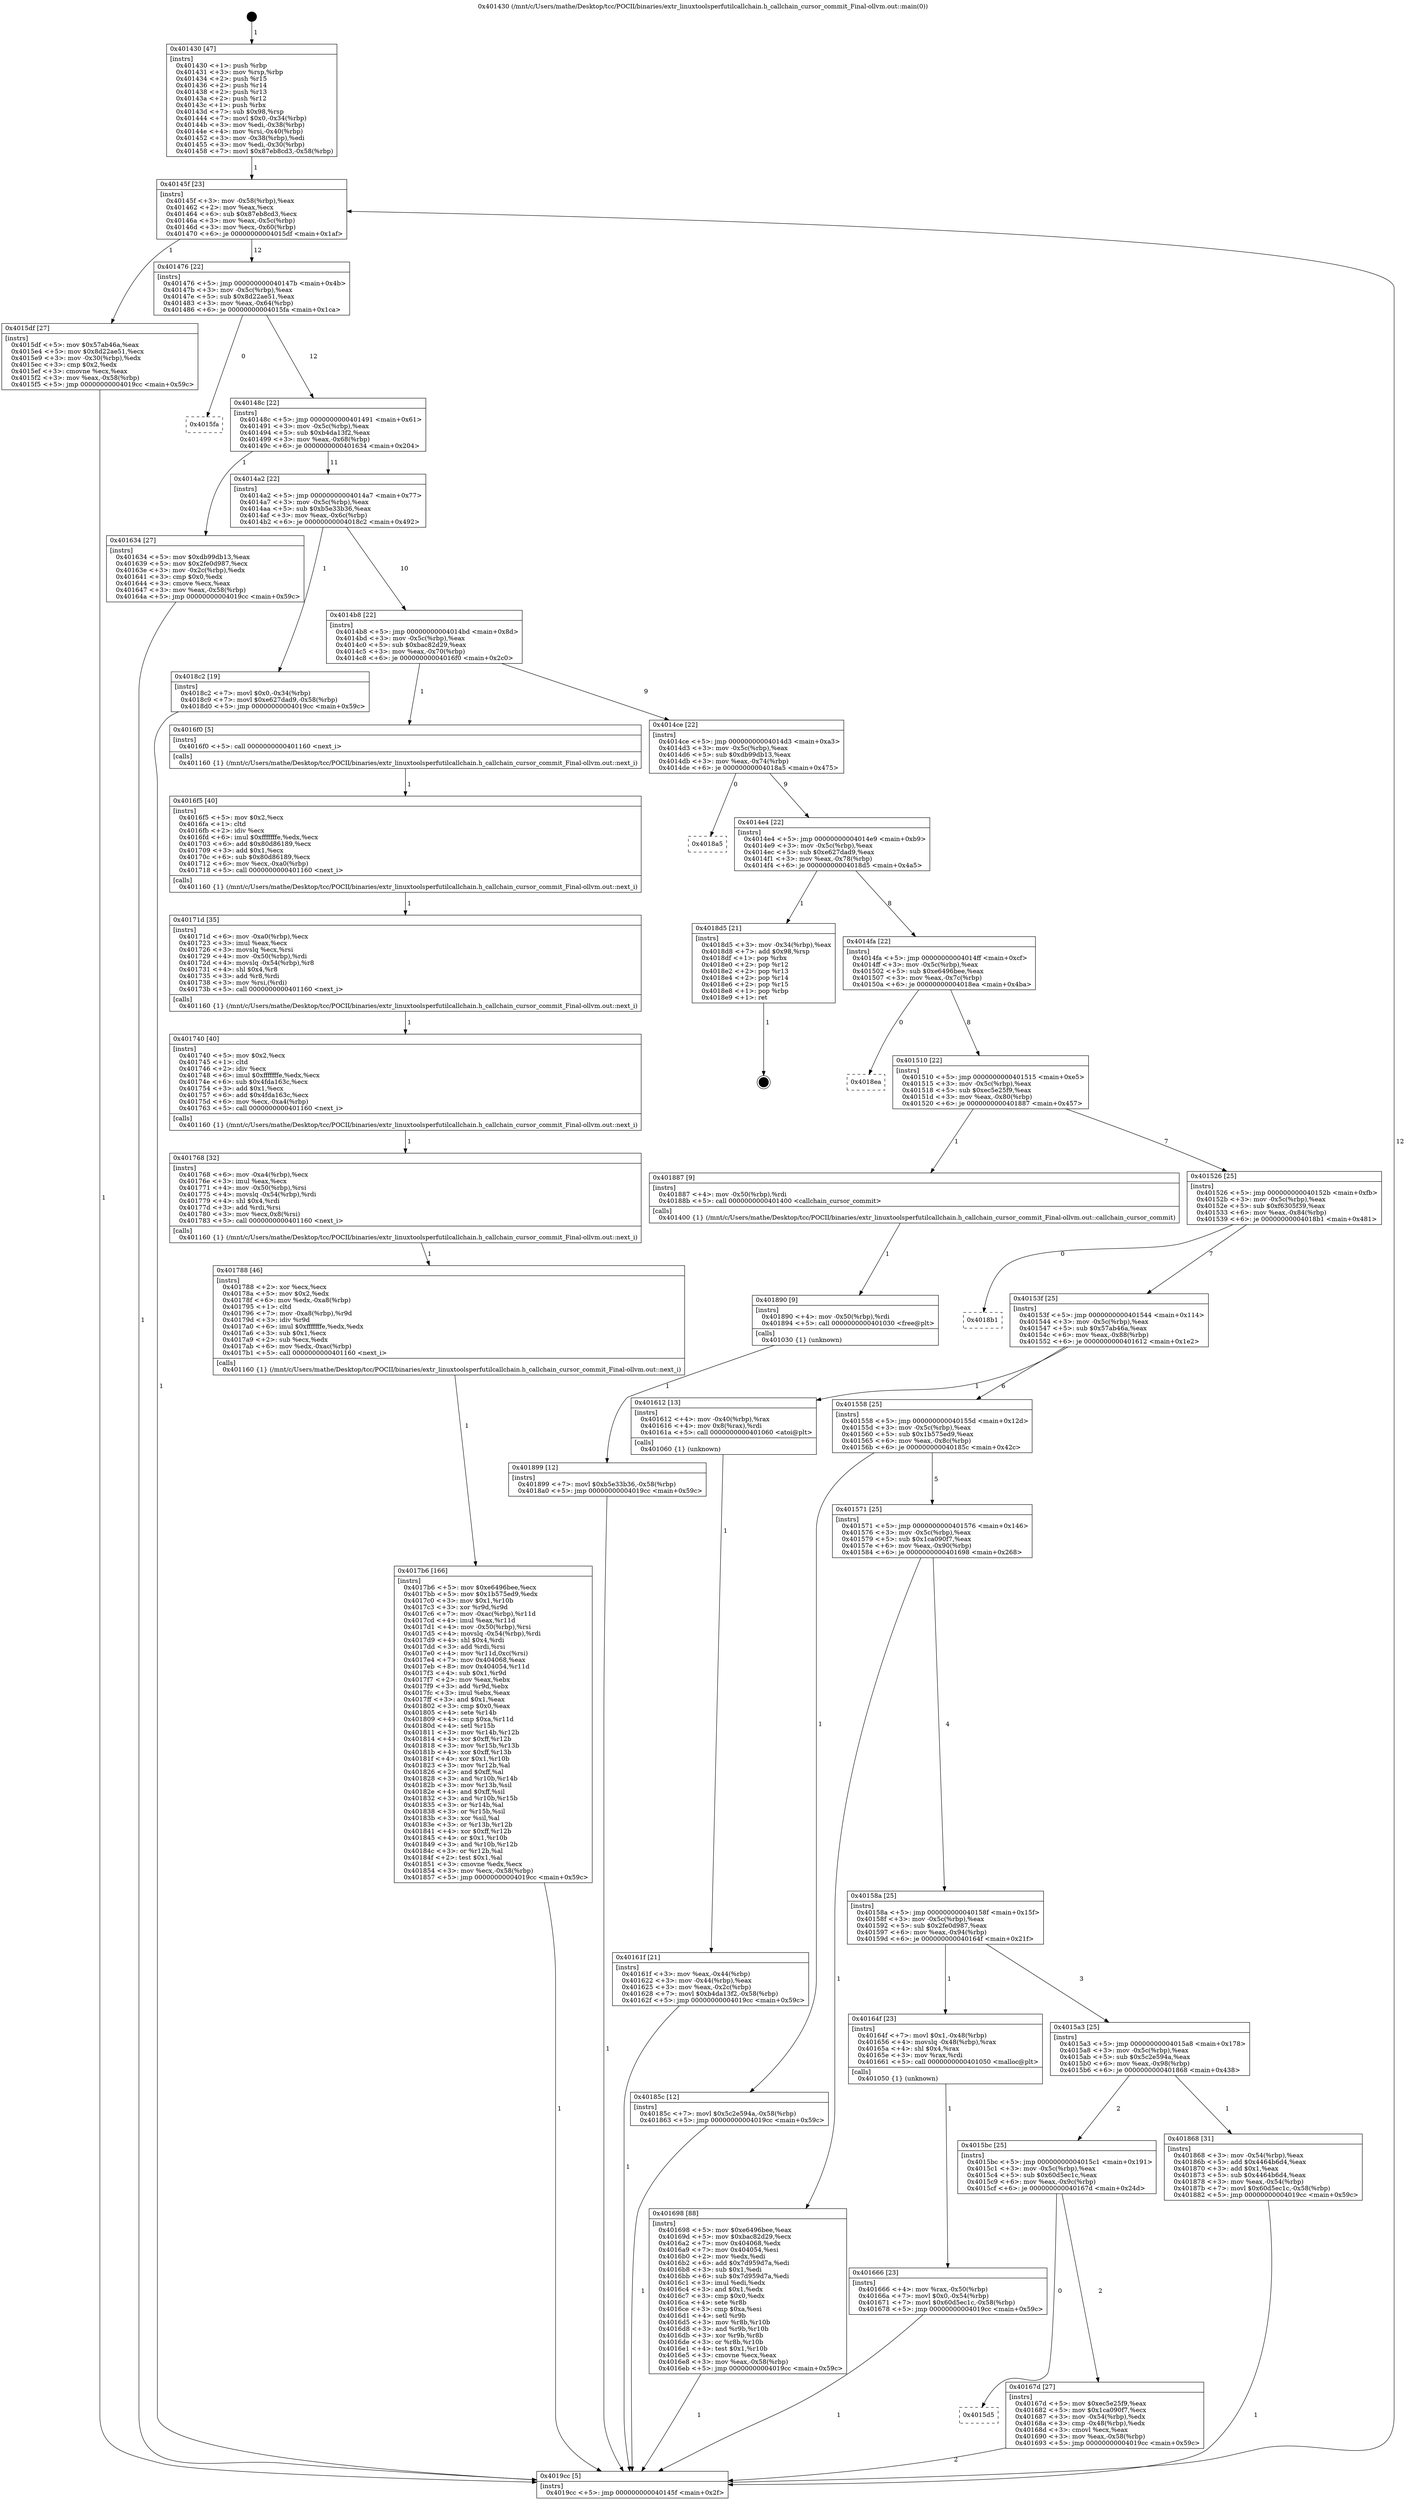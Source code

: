 digraph "0x401430" {
  label = "0x401430 (/mnt/c/Users/mathe/Desktop/tcc/POCII/binaries/extr_linuxtoolsperfutilcallchain.h_callchain_cursor_commit_Final-ollvm.out::main(0))"
  labelloc = "t"
  node[shape=record]

  Entry [label="",width=0.3,height=0.3,shape=circle,fillcolor=black,style=filled]
  "0x40145f" [label="{
     0x40145f [23]\l
     | [instrs]\l
     &nbsp;&nbsp;0x40145f \<+3\>: mov -0x58(%rbp),%eax\l
     &nbsp;&nbsp;0x401462 \<+2\>: mov %eax,%ecx\l
     &nbsp;&nbsp;0x401464 \<+6\>: sub $0x87eb8cd3,%ecx\l
     &nbsp;&nbsp;0x40146a \<+3\>: mov %eax,-0x5c(%rbp)\l
     &nbsp;&nbsp;0x40146d \<+3\>: mov %ecx,-0x60(%rbp)\l
     &nbsp;&nbsp;0x401470 \<+6\>: je 00000000004015df \<main+0x1af\>\l
  }"]
  "0x4015df" [label="{
     0x4015df [27]\l
     | [instrs]\l
     &nbsp;&nbsp;0x4015df \<+5\>: mov $0x57ab46a,%eax\l
     &nbsp;&nbsp;0x4015e4 \<+5\>: mov $0x8d22ae51,%ecx\l
     &nbsp;&nbsp;0x4015e9 \<+3\>: mov -0x30(%rbp),%edx\l
     &nbsp;&nbsp;0x4015ec \<+3\>: cmp $0x2,%edx\l
     &nbsp;&nbsp;0x4015ef \<+3\>: cmovne %ecx,%eax\l
     &nbsp;&nbsp;0x4015f2 \<+3\>: mov %eax,-0x58(%rbp)\l
     &nbsp;&nbsp;0x4015f5 \<+5\>: jmp 00000000004019cc \<main+0x59c\>\l
  }"]
  "0x401476" [label="{
     0x401476 [22]\l
     | [instrs]\l
     &nbsp;&nbsp;0x401476 \<+5\>: jmp 000000000040147b \<main+0x4b\>\l
     &nbsp;&nbsp;0x40147b \<+3\>: mov -0x5c(%rbp),%eax\l
     &nbsp;&nbsp;0x40147e \<+5\>: sub $0x8d22ae51,%eax\l
     &nbsp;&nbsp;0x401483 \<+3\>: mov %eax,-0x64(%rbp)\l
     &nbsp;&nbsp;0x401486 \<+6\>: je 00000000004015fa \<main+0x1ca\>\l
  }"]
  "0x4019cc" [label="{
     0x4019cc [5]\l
     | [instrs]\l
     &nbsp;&nbsp;0x4019cc \<+5\>: jmp 000000000040145f \<main+0x2f\>\l
  }"]
  "0x401430" [label="{
     0x401430 [47]\l
     | [instrs]\l
     &nbsp;&nbsp;0x401430 \<+1\>: push %rbp\l
     &nbsp;&nbsp;0x401431 \<+3\>: mov %rsp,%rbp\l
     &nbsp;&nbsp;0x401434 \<+2\>: push %r15\l
     &nbsp;&nbsp;0x401436 \<+2\>: push %r14\l
     &nbsp;&nbsp;0x401438 \<+2\>: push %r13\l
     &nbsp;&nbsp;0x40143a \<+2\>: push %r12\l
     &nbsp;&nbsp;0x40143c \<+1\>: push %rbx\l
     &nbsp;&nbsp;0x40143d \<+7\>: sub $0x98,%rsp\l
     &nbsp;&nbsp;0x401444 \<+7\>: movl $0x0,-0x34(%rbp)\l
     &nbsp;&nbsp;0x40144b \<+3\>: mov %edi,-0x38(%rbp)\l
     &nbsp;&nbsp;0x40144e \<+4\>: mov %rsi,-0x40(%rbp)\l
     &nbsp;&nbsp;0x401452 \<+3\>: mov -0x38(%rbp),%edi\l
     &nbsp;&nbsp;0x401455 \<+3\>: mov %edi,-0x30(%rbp)\l
     &nbsp;&nbsp;0x401458 \<+7\>: movl $0x87eb8cd3,-0x58(%rbp)\l
  }"]
  Exit [label="",width=0.3,height=0.3,shape=circle,fillcolor=black,style=filled,peripheries=2]
  "0x4015fa" [label="{
     0x4015fa\l
  }", style=dashed]
  "0x40148c" [label="{
     0x40148c [22]\l
     | [instrs]\l
     &nbsp;&nbsp;0x40148c \<+5\>: jmp 0000000000401491 \<main+0x61\>\l
     &nbsp;&nbsp;0x401491 \<+3\>: mov -0x5c(%rbp),%eax\l
     &nbsp;&nbsp;0x401494 \<+5\>: sub $0xb4da13f2,%eax\l
     &nbsp;&nbsp;0x401499 \<+3\>: mov %eax,-0x68(%rbp)\l
     &nbsp;&nbsp;0x40149c \<+6\>: je 0000000000401634 \<main+0x204\>\l
  }"]
  "0x401899" [label="{
     0x401899 [12]\l
     | [instrs]\l
     &nbsp;&nbsp;0x401899 \<+7\>: movl $0xb5e33b36,-0x58(%rbp)\l
     &nbsp;&nbsp;0x4018a0 \<+5\>: jmp 00000000004019cc \<main+0x59c\>\l
  }"]
  "0x401634" [label="{
     0x401634 [27]\l
     | [instrs]\l
     &nbsp;&nbsp;0x401634 \<+5\>: mov $0xdb99db13,%eax\l
     &nbsp;&nbsp;0x401639 \<+5\>: mov $0x2fe0d987,%ecx\l
     &nbsp;&nbsp;0x40163e \<+3\>: mov -0x2c(%rbp),%edx\l
     &nbsp;&nbsp;0x401641 \<+3\>: cmp $0x0,%edx\l
     &nbsp;&nbsp;0x401644 \<+3\>: cmove %ecx,%eax\l
     &nbsp;&nbsp;0x401647 \<+3\>: mov %eax,-0x58(%rbp)\l
     &nbsp;&nbsp;0x40164a \<+5\>: jmp 00000000004019cc \<main+0x59c\>\l
  }"]
  "0x4014a2" [label="{
     0x4014a2 [22]\l
     | [instrs]\l
     &nbsp;&nbsp;0x4014a2 \<+5\>: jmp 00000000004014a7 \<main+0x77\>\l
     &nbsp;&nbsp;0x4014a7 \<+3\>: mov -0x5c(%rbp),%eax\l
     &nbsp;&nbsp;0x4014aa \<+5\>: sub $0xb5e33b36,%eax\l
     &nbsp;&nbsp;0x4014af \<+3\>: mov %eax,-0x6c(%rbp)\l
     &nbsp;&nbsp;0x4014b2 \<+6\>: je 00000000004018c2 \<main+0x492\>\l
  }"]
  "0x401890" [label="{
     0x401890 [9]\l
     | [instrs]\l
     &nbsp;&nbsp;0x401890 \<+4\>: mov -0x50(%rbp),%rdi\l
     &nbsp;&nbsp;0x401894 \<+5\>: call 0000000000401030 \<free@plt\>\l
     | [calls]\l
     &nbsp;&nbsp;0x401030 \{1\} (unknown)\l
  }"]
  "0x4018c2" [label="{
     0x4018c2 [19]\l
     | [instrs]\l
     &nbsp;&nbsp;0x4018c2 \<+7\>: movl $0x0,-0x34(%rbp)\l
     &nbsp;&nbsp;0x4018c9 \<+7\>: movl $0xe627dad9,-0x58(%rbp)\l
     &nbsp;&nbsp;0x4018d0 \<+5\>: jmp 00000000004019cc \<main+0x59c\>\l
  }"]
  "0x4014b8" [label="{
     0x4014b8 [22]\l
     | [instrs]\l
     &nbsp;&nbsp;0x4014b8 \<+5\>: jmp 00000000004014bd \<main+0x8d\>\l
     &nbsp;&nbsp;0x4014bd \<+3\>: mov -0x5c(%rbp),%eax\l
     &nbsp;&nbsp;0x4014c0 \<+5\>: sub $0xbac82d29,%eax\l
     &nbsp;&nbsp;0x4014c5 \<+3\>: mov %eax,-0x70(%rbp)\l
     &nbsp;&nbsp;0x4014c8 \<+6\>: je 00000000004016f0 \<main+0x2c0\>\l
  }"]
  "0x4017b6" [label="{
     0x4017b6 [166]\l
     | [instrs]\l
     &nbsp;&nbsp;0x4017b6 \<+5\>: mov $0xe6496bee,%ecx\l
     &nbsp;&nbsp;0x4017bb \<+5\>: mov $0x1b575ed9,%edx\l
     &nbsp;&nbsp;0x4017c0 \<+3\>: mov $0x1,%r10b\l
     &nbsp;&nbsp;0x4017c3 \<+3\>: xor %r9d,%r9d\l
     &nbsp;&nbsp;0x4017c6 \<+7\>: mov -0xac(%rbp),%r11d\l
     &nbsp;&nbsp;0x4017cd \<+4\>: imul %eax,%r11d\l
     &nbsp;&nbsp;0x4017d1 \<+4\>: mov -0x50(%rbp),%rsi\l
     &nbsp;&nbsp;0x4017d5 \<+4\>: movslq -0x54(%rbp),%rdi\l
     &nbsp;&nbsp;0x4017d9 \<+4\>: shl $0x4,%rdi\l
     &nbsp;&nbsp;0x4017dd \<+3\>: add %rdi,%rsi\l
     &nbsp;&nbsp;0x4017e0 \<+4\>: mov %r11d,0xc(%rsi)\l
     &nbsp;&nbsp;0x4017e4 \<+7\>: mov 0x404068,%eax\l
     &nbsp;&nbsp;0x4017eb \<+8\>: mov 0x404054,%r11d\l
     &nbsp;&nbsp;0x4017f3 \<+4\>: sub $0x1,%r9d\l
     &nbsp;&nbsp;0x4017f7 \<+2\>: mov %eax,%ebx\l
     &nbsp;&nbsp;0x4017f9 \<+3\>: add %r9d,%ebx\l
     &nbsp;&nbsp;0x4017fc \<+3\>: imul %ebx,%eax\l
     &nbsp;&nbsp;0x4017ff \<+3\>: and $0x1,%eax\l
     &nbsp;&nbsp;0x401802 \<+3\>: cmp $0x0,%eax\l
     &nbsp;&nbsp;0x401805 \<+4\>: sete %r14b\l
     &nbsp;&nbsp;0x401809 \<+4\>: cmp $0xa,%r11d\l
     &nbsp;&nbsp;0x40180d \<+4\>: setl %r15b\l
     &nbsp;&nbsp;0x401811 \<+3\>: mov %r14b,%r12b\l
     &nbsp;&nbsp;0x401814 \<+4\>: xor $0xff,%r12b\l
     &nbsp;&nbsp;0x401818 \<+3\>: mov %r15b,%r13b\l
     &nbsp;&nbsp;0x40181b \<+4\>: xor $0xff,%r13b\l
     &nbsp;&nbsp;0x40181f \<+4\>: xor $0x1,%r10b\l
     &nbsp;&nbsp;0x401823 \<+3\>: mov %r12b,%al\l
     &nbsp;&nbsp;0x401826 \<+2\>: and $0xff,%al\l
     &nbsp;&nbsp;0x401828 \<+3\>: and %r10b,%r14b\l
     &nbsp;&nbsp;0x40182b \<+3\>: mov %r13b,%sil\l
     &nbsp;&nbsp;0x40182e \<+4\>: and $0xff,%sil\l
     &nbsp;&nbsp;0x401832 \<+3\>: and %r10b,%r15b\l
     &nbsp;&nbsp;0x401835 \<+3\>: or %r14b,%al\l
     &nbsp;&nbsp;0x401838 \<+3\>: or %r15b,%sil\l
     &nbsp;&nbsp;0x40183b \<+3\>: xor %sil,%al\l
     &nbsp;&nbsp;0x40183e \<+3\>: or %r13b,%r12b\l
     &nbsp;&nbsp;0x401841 \<+4\>: xor $0xff,%r12b\l
     &nbsp;&nbsp;0x401845 \<+4\>: or $0x1,%r10b\l
     &nbsp;&nbsp;0x401849 \<+3\>: and %r10b,%r12b\l
     &nbsp;&nbsp;0x40184c \<+3\>: or %r12b,%al\l
     &nbsp;&nbsp;0x40184f \<+2\>: test $0x1,%al\l
     &nbsp;&nbsp;0x401851 \<+3\>: cmovne %edx,%ecx\l
     &nbsp;&nbsp;0x401854 \<+3\>: mov %ecx,-0x58(%rbp)\l
     &nbsp;&nbsp;0x401857 \<+5\>: jmp 00000000004019cc \<main+0x59c\>\l
  }"]
  "0x4016f0" [label="{
     0x4016f0 [5]\l
     | [instrs]\l
     &nbsp;&nbsp;0x4016f0 \<+5\>: call 0000000000401160 \<next_i\>\l
     | [calls]\l
     &nbsp;&nbsp;0x401160 \{1\} (/mnt/c/Users/mathe/Desktop/tcc/POCII/binaries/extr_linuxtoolsperfutilcallchain.h_callchain_cursor_commit_Final-ollvm.out::next_i)\l
  }"]
  "0x4014ce" [label="{
     0x4014ce [22]\l
     | [instrs]\l
     &nbsp;&nbsp;0x4014ce \<+5\>: jmp 00000000004014d3 \<main+0xa3\>\l
     &nbsp;&nbsp;0x4014d3 \<+3\>: mov -0x5c(%rbp),%eax\l
     &nbsp;&nbsp;0x4014d6 \<+5\>: sub $0xdb99db13,%eax\l
     &nbsp;&nbsp;0x4014db \<+3\>: mov %eax,-0x74(%rbp)\l
     &nbsp;&nbsp;0x4014de \<+6\>: je 00000000004018a5 \<main+0x475\>\l
  }"]
  "0x401788" [label="{
     0x401788 [46]\l
     | [instrs]\l
     &nbsp;&nbsp;0x401788 \<+2\>: xor %ecx,%ecx\l
     &nbsp;&nbsp;0x40178a \<+5\>: mov $0x2,%edx\l
     &nbsp;&nbsp;0x40178f \<+6\>: mov %edx,-0xa8(%rbp)\l
     &nbsp;&nbsp;0x401795 \<+1\>: cltd\l
     &nbsp;&nbsp;0x401796 \<+7\>: mov -0xa8(%rbp),%r9d\l
     &nbsp;&nbsp;0x40179d \<+3\>: idiv %r9d\l
     &nbsp;&nbsp;0x4017a0 \<+6\>: imul $0xfffffffe,%edx,%edx\l
     &nbsp;&nbsp;0x4017a6 \<+3\>: sub $0x1,%ecx\l
     &nbsp;&nbsp;0x4017a9 \<+2\>: sub %ecx,%edx\l
     &nbsp;&nbsp;0x4017ab \<+6\>: mov %edx,-0xac(%rbp)\l
     &nbsp;&nbsp;0x4017b1 \<+5\>: call 0000000000401160 \<next_i\>\l
     | [calls]\l
     &nbsp;&nbsp;0x401160 \{1\} (/mnt/c/Users/mathe/Desktop/tcc/POCII/binaries/extr_linuxtoolsperfutilcallchain.h_callchain_cursor_commit_Final-ollvm.out::next_i)\l
  }"]
  "0x4018a5" [label="{
     0x4018a5\l
  }", style=dashed]
  "0x4014e4" [label="{
     0x4014e4 [22]\l
     | [instrs]\l
     &nbsp;&nbsp;0x4014e4 \<+5\>: jmp 00000000004014e9 \<main+0xb9\>\l
     &nbsp;&nbsp;0x4014e9 \<+3\>: mov -0x5c(%rbp),%eax\l
     &nbsp;&nbsp;0x4014ec \<+5\>: sub $0xe627dad9,%eax\l
     &nbsp;&nbsp;0x4014f1 \<+3\>: mov %eax,-0x78(%rbp)\l
     &nbsp;&nbsp;0x4014f4 \<+6\>: je 00000000004018d5 \<main+0x4a5\>\l
  }"]
  "0x401768" [label="{
     0x401768 [32]\l
     | [instrs]\l
     &nbsp;&nbsp;0x401768 \<+6\>: mov -0xa4(%rbp),%ecx\l
     &nbsp;&nbsp;0x40176e \<+3\>: imul %eax,%ecx\l
     &nbsp;&nbsp;0x401771 \<+4\>: mov -0x50(%rbp),%rsi\l
     &nbsp;&nbsp;0x401775 \<+4\>: movslq -0x54(%rbp),%rdi\l
     &nbsp;&nbsp;0x401779 \<+4\>: shl $0x4,%rdi\l
     &nbsp;&nbsp;0x40177d \<+3\>: add %rdi,%rsi\l
     &nbsp;&nbsp;0x401780 \<+3\>: mov %ecx,0x8(%rsi)\l
     &nbsp;&nbsp;0x401783 \<+5\>: call 0000000000401160 \<next_i\>\l
     | [calls]\l
     &nbsp;&nbsp;0x401160 \{1\} (/mnt/c/Users/mathe/Desktop/tcc/POCII/binaries/extr_linuxtoolsperfutilcallchain.h_callchain_cursor_commit_Final-ollvm.out::next_i)\l
  }"]
  "0x4018d5" [label="{
     0x4018d5 [21]\l
     | [instrs]\l
     &nbsp;&nbsp;0x4018d5 \<+3\>: mov -0x34(%rbp),%eax\l
     &nbsp;&nbsp;0x4018d8 \<+7\>: add $0x98,%rsp\l
     &nbsp;&nbsp;0x4018df \<+1\>: pop %rbx\l
     &nbsp;&nbsp;0x4018e0 \<+2\>: pop %r12\l
     &nbsp;&nbsp;0x4018e2 \<+2\>: pop %r13\l
     &nbsp;&nbsp;0x4018e4 \<+2\>: pop %r14\l
     &nbsp;&nbsp;0x4018e6 \<+2\>: pop %r15\l
     &nbsp;&nbsp;0x4018e8 \<+1\>: pop %rbp\l
     &nbsp;&nbsp;0x4018e9 \<+1\>: ret\l
  }"]
  "0x4014fa" [label="{
     0x4014fa [22]\l
     | [instrs]\l
     &nbsp;&nbsp;0x4014fa \<+5\>: jmp 00000000004014ff \<main+0xcf\>\l
     &nbsp;&nbsp;0x4014ff \<+3\>: mov -0x5c(%rbp),%eax\l
     &nbsp;&nbsp;0x401502 \<+5\>: sub $0xe6496bee,%eax\l
     &nbsp;&nbsp;0x401507 \<+3\>: mov %eax,-0x7c(%rbp)\l
     &nbsp;&nbsp;0x40150a \<+6\>: je 00000000004018ea \<main+0x4ba\>\l
  }"]
  "0x401740" [label="{
     0x401740 [40]\l
     | [instrs]\l
     &nbsp;&nbsp;0x401740 \<+5\>: mov $0x2,%ecx\l
     &nbsp;&nbsp;0x401745 \<+1\>: cltd\l
     &nbsp;&nbsp;0x401746 \<+2\>: idiv %ecx\l
     &nbsp;&nbsp;0x401748 \<+6\>: imul $0xfffffffe,%edx,%ecx\l
     &nbsp;&nbsp;0x40174e \<+6\>: sub $0x4fda163c,%ecx\l
     &nbsp;&nbsp;0x401754 \<+3\>: add $0x1,%ecx\l
     &nbsp;&nbsp;0x401757 \<+6\>: add $0x4fda163c,%ecx\l
     &nbsp;&nbsp;0x40175d \<+6\>: mov %ecx,-0xa4(%rbp)\l
     &nbsp;&nbsp;0x401763 \<+5\>: call 0000000000401160 \<next_i\>\l
     | [calls]\l
     &nbsp;&nbsp;0x401160 \{1\} (/mnt/c/Users/mathe/Desktop/tcc/POCII/binaries/extr_linuxtoolsperfutilcallchain.h_callchain_cursor_commit_Final-ollvm.out::next_i)\l
  }"]
  "0x4018ea" [label="{
     0x4018ea\l
  }", style=dashed]
  "0x401510" [label="{
     0x401510 [22]\l
     | [instrs]\l
     &nbsp;&nbsp;0x401510 \<+5\>: jmp 0000000000401515 \<main+0xe5\>\l
     &nbsp;&nbsp;0x401515 \<+3\>: mov -0x5c(%rbp),%eax\l
     &nbsp;&nbsp;0x401518 \<+5\>: sub $0xec5e25f9,%eax\l
     &nbsp;&nbsp;0x40151d \<+3\>: mov %eax,-0x80(%rbp)\l
     &nbsp;&nbsp;0x401520 \<+6\>: je 0000000000401887 \<main+0x457\>\l
  }"]
  "0x40171d" [label="{
     0x40171d [35]\l
     | [instrs]\l
     &nbsp;&nbsp;0x40171d \<+6\>: mov -0xa0(%rbp),%ecx\l
     &nbsp;&nbsp;0x401723 \<+3\>: imul %eax,%ecx\l
     &nbsp;&nbsp;0x401726 \<+3\>: movslq %ecx,%rsi\l
     &nbsp;&nbsp;0x401729 \<+4\>: mov -0x50(%rbp),%rdi\l
     &nbsp;&nbsp;0x40172d \<+4\>: movslq -0x54(%rbp),%r8\l
     &nbsp;&nbsp;0x401731 \<+4\>: shl $0x4,%r8\l
     &nbsp;&nbsp;0x401735 \<+3\>: add %r8,%rdi\l
     &nbsp;&nbsp;0x401738 \<+3\>: mov %rsi,(%rdi)\l
     &nbsp;&nbsp;0x40173b \<+5\>: call 0000000000401160 \<next_i\>\l
     | [calls]\l
     &nbsp;&nbsp;0x401160 \{1\} (/mnt/c/Users/mathe/Desktop/tcc/POCII/binaries/extr_linuxtoolsperfutilcallchain.h_callchain_cursor_commit_Final-ollvm.out::next_i)\l
  }"]
  "0x401887" [label="{
     0x401887 [9]\l
     | [instrs]\l
     &nbsp;&nbsp;0x401887 \<+4\>: mov -0x50(%rbp),%rdi\l
     &nbsp;&nbsp;0x40188b \<+5\>: call 0000000000401400 \<callchain_cursor_commit\>\l
     | [calls]\l
     &nbsp;&nbsp;0x401400 \{1\} (/mnt/c/Users/mathe/Desktop/tcc/POCII/binaries/extr_linuxtoolsperfutilcallchain.h_callchain_cursor_commit_Final-ollvm.out::callchain_cursor_commit)\l
  }"]
  "0x401526" [label="{
     0x401526 [25]\l
     | [instrs]\l
     &nbsp;&nbsp;0x401526 \<+5\>: jmp 000000000040152b \<main+0xfb\>\l
     &nbsp;&nbsp;0x40152b \<+3\>: mov -0x5c(%rbp),%eax\l
     &nbsp;&nbsp;0x40152e \<+5\>: sub $0xf6305f39,%eax\l
     &nbsp;&nbsp;0x401533 \<+6\>: mov %eax,-0x84(%rbp)\l
     &nbsp;&nbsp;0x401539 \<+6\>: je 00000000004018b1 \<main+0x481\>\l
  }"]
  "0x4016f5" [label="{
     0x4016f5 [40]\l
     | [instrs]\l
     &nbsp;&nbsp;0x4016f5 \<+5\>: mov $0x2,%ecx\l
     &nbsp;&nbsp;0x4016fa \<+1\>: cltd\l
     &nbsp;&nbsp;0x4016fb \<+2\>: idiv %ecx\l
     &nbsp;&nbsp;0x4016fd \<+6\>: imul $0xfffffffe,%edx,%ecx\l
     &nbsp;&nbsp;0x401703 \<+6\>: add $0x80d86189,%ecx\l
     &nbsp;&nbsp;0x401709 \<+3\>: add $0x1,%ecx\l
     &nbsp;&nbsp;0x40170c \<+6\>: sub $0x80d86189,%ecx\l
     &nbsp;&nbsp;0x401712 \<+6\>: mov %ecx,-0xa0(%rbp)\l
     &nbsp;&nbsp;0x401718 \<+5\>: call 0000000000401160 \<next_i\>\l
     | [calls]\l
     &nbsp;&nbsp;0x401160 \{1\} (/mnt/c/Users/mathe/Desktop/tcc/POCII/binaries/extr_linuxtoolsperfutilcallchain.h_callchain_cursor_commit_Final-ollvm.out::next_i)\l
  }"]
  "0x4018b1" [label="{
     0x4018b1\l
  }", style=dashed]
  "0x40153f" [label="{
     0x40153f [25]\l
     | [instrs]\l
     &nbsp;&nbsp;0x40153f \<+5\>: jmp 0000000000401544 \<main+0x114\>\l
     &nbsp;&nbsp;0x401544 \<+3\>: mov -0x5c(%rbp),%eax\l
     &nbsp;&nbsp;0x401547 \<+5\>: sub $0x57ab46a,%eax\l
     &nbsp;&nbsp;0x40154c \<+6\>: mov %eax,-0x88(%rbp)\l
     &nbsp;&nbsp;0x401552 \<+6\>: je 0000000000401612 \<main+0x1e2\>\l
  }"]
  "0x4015d5" [label="{
     0x4015d5\l
  }", style=dashed]
  "0x401612" [label="{
     0x401612 [13]\l
     | [instrs]\l
     &nbsp;&nbsp;0x401612 \<+4\>: mov -0x40(%rbp),%rax\l
     &nbsp;&nbsp;0x401616 \<+4\>: mov 0x8(%rax),%rdi\l
     &nbsp;&nbsp;0x40161a \<+5\>: call 0000000000401060 \<atoi@plt\>\l
     | [calls]\l
     &nbsp;&nbsp;0x401060 \{1\} (unknown)\l
  }"]
  "0x401558" [label="{
     0x401558 [25]\l
     | [instrs]\l
     &nbsp;&nbsp;0x401558 \<+5\>: jmp 000000000040155d \<main+0x12d\>\l
     &nbsp;&nbsp;0x40155d \<+3\>: mov -0x5c(%rbp),%eax\l
     &nbsp;&nbsp;0x401560 \<+5\>: sub $0x1b575ed9,%eax\l
     &nbsp;&nbsp;0x401565 \<+6\>: mov %eax,-0x8c(%rbp)\l
     &nbsp;&nbsp;0x40156b \<+6\>: je 000000000040185c \<main+0x42c\>\l
  }"]
  "0x40161f" [label="{
     0x40161f [21]\l
     | [instrs]\l
     &nbsp;&nbsp;0x40161f \<+3\>: mov %eax,-0x44(%rbp)\l
     &nbsp;&nbsp;0x401622 \<+3\>: mov -0x44(%rbp),%eax\l
     &nbsp;&nbsp;0x401625 \<+3\>: mov %eax,-0x2c(%rbp)\l
     &nbsp;&nbsp;0x401628 \<+7\>: movl $0xb4da13f2,-0x58(%rbp)\l
     &nbsp;&nbsp;0x40162f \<+5\>: jmp 00000000004019cc \<main+0x59c\>\l
  }"]
  "0x40167d" [label="{
     0x40167d [27]\l
     | [instrs]\l
     &nbsp;&nbsp;0x40167d \<+5\>: mov $0xec5e25f9,%eax\l
     &nbsp;&nbsp;0x401682 \<+5\>: mov $0x1ca090f7,%ecx\l
     &nbsp;&nbsp;0x401687 \<+3\>: mov -0x54(%rbp),%edx\l
     &nbsp;&nbsp;0x40168a \<+3\>: cmp -0x48(%rbp),%edx\l
     &nbsp;&nbsp;0x40168d \<+3\>: cmovl %ecx,%eax\l
     &nbsp;&nbsp;0x401690 \<+3\>: mov %eax,-0x58(%rbp)\l
     &nbsp;&nbsp;0x401693 \<+5\>: jmp 00000000004019cc \<main+0x59c\>\l
  }"]
  "0x40185c" [label="{
     0x40185c [12]\l
     | [instrs]\l
     &nbsp;&nbsp;0x40185c \<+7\>: movl $0x5c2e594a,-0x58(%rbp)\l
     &nbsp;&nbsp;0x401863 \<+5\>: jmp 00000000004019cc \<main+0x59c\>\l
  }"]
  "0x401571" [label="{
     0x401571 [25]\l
     | [instrs]\l
     &nbsp;&nbsp;0x401571 \<+5\>: jmp 0000000000401576 \<main+0x146\>\l
     &nbsp;&nbsp;0x401576 \<+3\>: mov -0x5c(%rbp),%eax\l
     &nbsp;&nbsp;0x401579 \<+5\>: sub $0x1ca090f7,%eax\l
     &nbsp;&nbsp;0x40157e \<+6\>: mov %eax,-0x90(%rbp)\l
     &nbsp;&nbsp;0x401584 \<+6\>: je 0000000000401698 \<main+0x268\>\l
  }"]
  "0x4015bc" [label="{
     0x4015bc [25]\l
     | [instrs]\l
     &nbsp;&nbsp;0x4015bc \<+5\>: jmp 00000000004015c1 \<main+0x191\>\l
     &nbsp;&nbsp;0x4015c1 \<+3\>: mov -0x5c(%rbp),%eax\l
     &nbsp;&nbsp;0x4015c4 \<+5\>: sub $0x60d5ec1c,%eax\l
     &nbsp;&nbsp;0x4015c9 \<+6\>: mov %eax,-0x9c(%rbp)\l
     &nbsp;&nbsp;0x4015cf \<+6\>: je 000000000040167d \<main+0x24d\>\l
  }"]
  "0x401698" [label="{
     0x401698 [88]\l
     | [instrs]\l
     &nbsp;&nbsp;0x401698 \<+5\>: mov $0xe6496bee,%eax\l
     &nbsp;&nbsp;0x40169d \<+5\>: mov $0xbac82d29,%ecx\l
     &nbsp;&nbsp;0x4016a2 \<+7\>: mov 0x404068,%edx\l
     &nbsp;&nbsp;0x4016a9 \<+7\>: mov 0x404054,%esi\l
     &nbsp;&nbsp;0x4016b0 \<+2\>: mov %edx,%edi\l
     &nbsp;&nbsp;0x4016b2 \<+6\>: add $0x7d959d7a,%edi\l
     &nbsp;&nbsp;0x4016b8 \<+3\>: sub $0x1,%edi\l
     &nbsp;&nbsp;0x4016bb \<+6\>: sub $0x7d959d7a,%edi\l
     &nbsp;&nbsp;0x4016c1 \<+3\>: imul %edi,%edx\l
     &nbsp;&nbsp;0x4016c4 \<+3\>: and $0x1,%edx\l
     &nbsp;&nbsp;0x4016c7 \<+3\>: cmp $0x0,%edx\l
     &nbsp;&nbsp;0x4016ca \<+4\>: sete %r8b\l
     &nbsp;&nbsp;0x4016ce \<+3\>: cmp $0xa,%esi\l
     &nbsp;&nbsp;0x4016d1 \<+4\>: setl %r9b\l
     &nbsp;&nbsp;0x4016d5 \<+3\>: mov %r8b,%r10b\l
     &nbsp;&nbsp;0x4016d8 \<+3\>: and %r9b,%r10b\l
     &nbsp;&nbsp;0x4016db \<+3\>: xor %r9b,%r8b\l
     &nbsp;&nbsp;0x4016de \<+3\>: or %r8b,%r10b\l
     &nbsp;&nbsp;0x4016e1 \<+4\>: test $0x1,%r10b\l
     &nbsp;&nbsp;0x4016e5 \<+3\>: cmovne %ecx,%eax\l
     &nbsp;&nbsp;0x4016e8 \<+3\>: mov %eax,-0x58(%rbp)\l
     &nbsp;&nbsp;0x4016eb \<+5\>: jmp 00000000004019cc \<main+0x59c\>\l
  }"]
  "0x40158a" [label="{
     0x40158a [25]\l
     | [instrs]\l
     &nbsp;&nbsp;0x40158a \<+5\>: jmp 000000000040158f \<main+0x15f\>\l
     &nbsp;&nbsp;0x40158f \<+3\>: mov -0x5c(%rbp),%eax\l
     &nbsp;&nbsp;0x401592 \<+5\>: sub $0x2fe0d987,%eax\l
     &nbsp;&nbsp;0x401597 \<+6\>: mov %eax,-0x94(%rbp)\l
     &nbsp;&nbsp;0x40159d \<+6\>: je 000000000040164f \<main+0x21f\>\l
  }"]
  "0x401868" [label="{
     0x401868 [31]\l
     | [instrs]\l
     &nbsp;&nbsp;0x401868 \<+3\>: mov -0x54(%rbp),%eax\l
     &nbsp;&nbsp;0x40186b \<+5\>: add $0x4464b6d4,%eax\l
     &nbsp;&nbsp;0x401870 \<+3\>: add $0x1,%eax\l
     &nbsp;&nbsp;0x401873 \<+5\>: sub $0x4464b6d4,%eax\l
     &nbsp;&nbsp;0x401878 \<+3\>: mov %eax,-0x54(%rbp)\l
     &nbsp;&nbsp;0x40187b \<+7\>: movl $0x60d5ec1c,-0x58(%rbp)\l
     &nbsp;&nbsp;0x401882 \<+5\>: jmp 00000000004019cc \<main+0x59c\>\l
  }"]
  "0x40164f" [label="{
     0x40164f [23]\l
     | [instrs]\l
     &nbsp;&nbsp;0x40164f \<+7\>: movl $0x1,-0x48(%rbp)\l
     &nbsp;&nbsp;0x401656 \<+4\>: movslq -0x48(%rbp),%rax\l
     &nbsp;&nbsp;0x40165a \<+4\>: shl $0x4,%rax\l
     &nbsp;&nbsp;0x40165e \<+3\>: mov %rax,%rdi\l
     &nbsp;&nbsp;0x401661 \<+5\>: call 0000000000401050 \<malloc@plt\>\l
     | [calls]\l
     &nbsp;&nbsp;0x401050 \{1\} (unknown)\l
  }"]
  "0x4015a3" [label="{
     0x4015a3 [25]\l
     | [instrs]\l
     &nbsp;&nbsp;0x4015a3 \<+5\>: jmp 00000000004015a8 \<main+0x178\>\l
     &nbsp;&nbsp;0x4015a8 \<+3\>: mov -0x5c(%rbp),%eax\l
     &nbsp;&nbsp;0x4015ab \<+5\>: sub $0x5c2e594a,%eax\l
     &nbsp;&nbsp;0x4015b0 \<+6\>: mov %eax,-0x98(%rbp)\l
     &nbsp;&nbsp;0x4015b6 \<+6\>: je 0000000000401868 \<main+0x438\>\l
  }"]
  "0x401666" [label="{
     0x401666 [23]\l
     | [instrs]\l
     &nbsp;&nbsp;0x401666 \<+4\>: mov %rax,-0x50(%rbp)\l
     &nbsp;&nbsp;0x40166a \<+7\>: movl $0x0,-0x54(%rbp)\l
     &nbsp;&nbsp;0x401671 \<+7\>: movl $0x60d5ec1c,-0x58(%rbp)\l
     &nbsp;&nbsp;0x401678 \<+5\>: jmp 00000000004019cc \<main+0x59c\>\l
  }"]
  Entry -> "0x401430" [label=" 1"]
  "0x40145f" -> "0x4015df" [label=" 1"]
  "0x40145f" -> "0x401476" [label=" 12"]
  "0x4015df" -> "0x4019cc" [label=" 1"]
  "0x401430" -> "0x40145f" [label=" 1"]
  "0x4019cc" -> "0x40145f" [label=" 12"]
  "0x4018d5" -> Exit [label=" 1"]
  "0x401476" -> "0x4015fa" [label=" 0"]
  "0x401476" -> "0x40148c" [label=" 12"]
  "0x4018c2" -> "0x4019cc" [label=" 1"]
  "0x40148c" -> "0x401634" [label=" 1"]
  "0x40148c" -> "0x4014a2" [label=" 11"]
  "0x401899" -> "0x4019cc" [label=" 1"]
  "0x4014a2" -> "0x4018c2" [label=" 1"]
  "0x4014a2" -> "0x4014b8" [label=" 10"]
  "0x401890" -> "0x401899" [label=" 1"]
  "0x4014b8" -> "0x4016f0" [label=" 1"]
  "0x4014b8" -> "0x4014ce" [label=" 9"]
  "0x401887" -> "0x401890" [label=" 1"]
  "0x4014ce" -> "0x4018a5" [label=" 0"]
  "0x4014ce" -> "0x4014e4" [label=" 9"]
  "0x401868" -> "0x4019cc" [label=" 1"]
  "0x4014e4" -> "0x4018d5" [label=" 1"]
  "0x4014e4" -> "0x4014fa" [label=" 8"]
  "0x40185c" -> "0x4019cc" [label=" 1"]
  "0x4014fa" -> "0x4018ea" [label=" 0"]
  "0x4014fa" -> "0x401510" [label=" 8"]
  "0x4017b6" -> "0x4019cc" [label=" 1"]
  "0x401510" -> "0x401887" [label=" 1"]
  "0x401510" -> "0x401526" [label=" 7"]
  "0x401788" -> "0x4017b6" [label=" 1"]
  "0x401526" -> "0x4018b1" [label=" 0"]
  "0x401526" -> "0x40153f" [label=" 7"]
  "0x401768" -> "0x401788" [label=" 1"]
  "0x40153f" -> "0x401612" [label=" 1"]
  "0x40153f" -> "0x401558" [label=" 6"]
  "0x401612" -> "0x40161f" [label=" 1"]
  "0x40161f" -> "0x4019cc" [label=" 1"]
  "0x401634" -> "0x4019cc" [label=" 1"]
  "0x401740" -> "0x401768" [label=" 1"]
  "0x401558" -> "0x40185c" [label=" 1"]
  "0x401558" -> "0x401571" [label=" 5"]
  "0x40171d" -> "0x401740" [label=" 1"]
  "0x401571" -> "0x401698" [label=" 1"]
  "0x401571" -> "0x40158a" [label=" 4"]
  "0x4016f0" -> "0x4016f5" [label=" 1"]
  "0x40158a" -> "0x40164f" [label=" 1"]
  "0x40158a" -> "0x4015a3" [label=" 3"]
  "0x40164f" -> "0x401666" [label=" 1"]
  "0x401666" -> "0x4019cc" [label=" 1"]
  "0x401698" -> "0x4019cc" [label=" 1"]
  "0x4015a3" -> "0x401868" [label=" 1"]
  "0x4015a3" -> "0x4015bc" [label=" 2"]
  "0x4016f5" -> "0x40171d" [label=" 1"]
  "0x4015bc" -> "0x40167d" [label=" 2"]
  "0x4015bc" -> "0x4015d5" [label=" 0"]
  "0x40167d" -> "0x4019cc" [label=" 2"]
}

